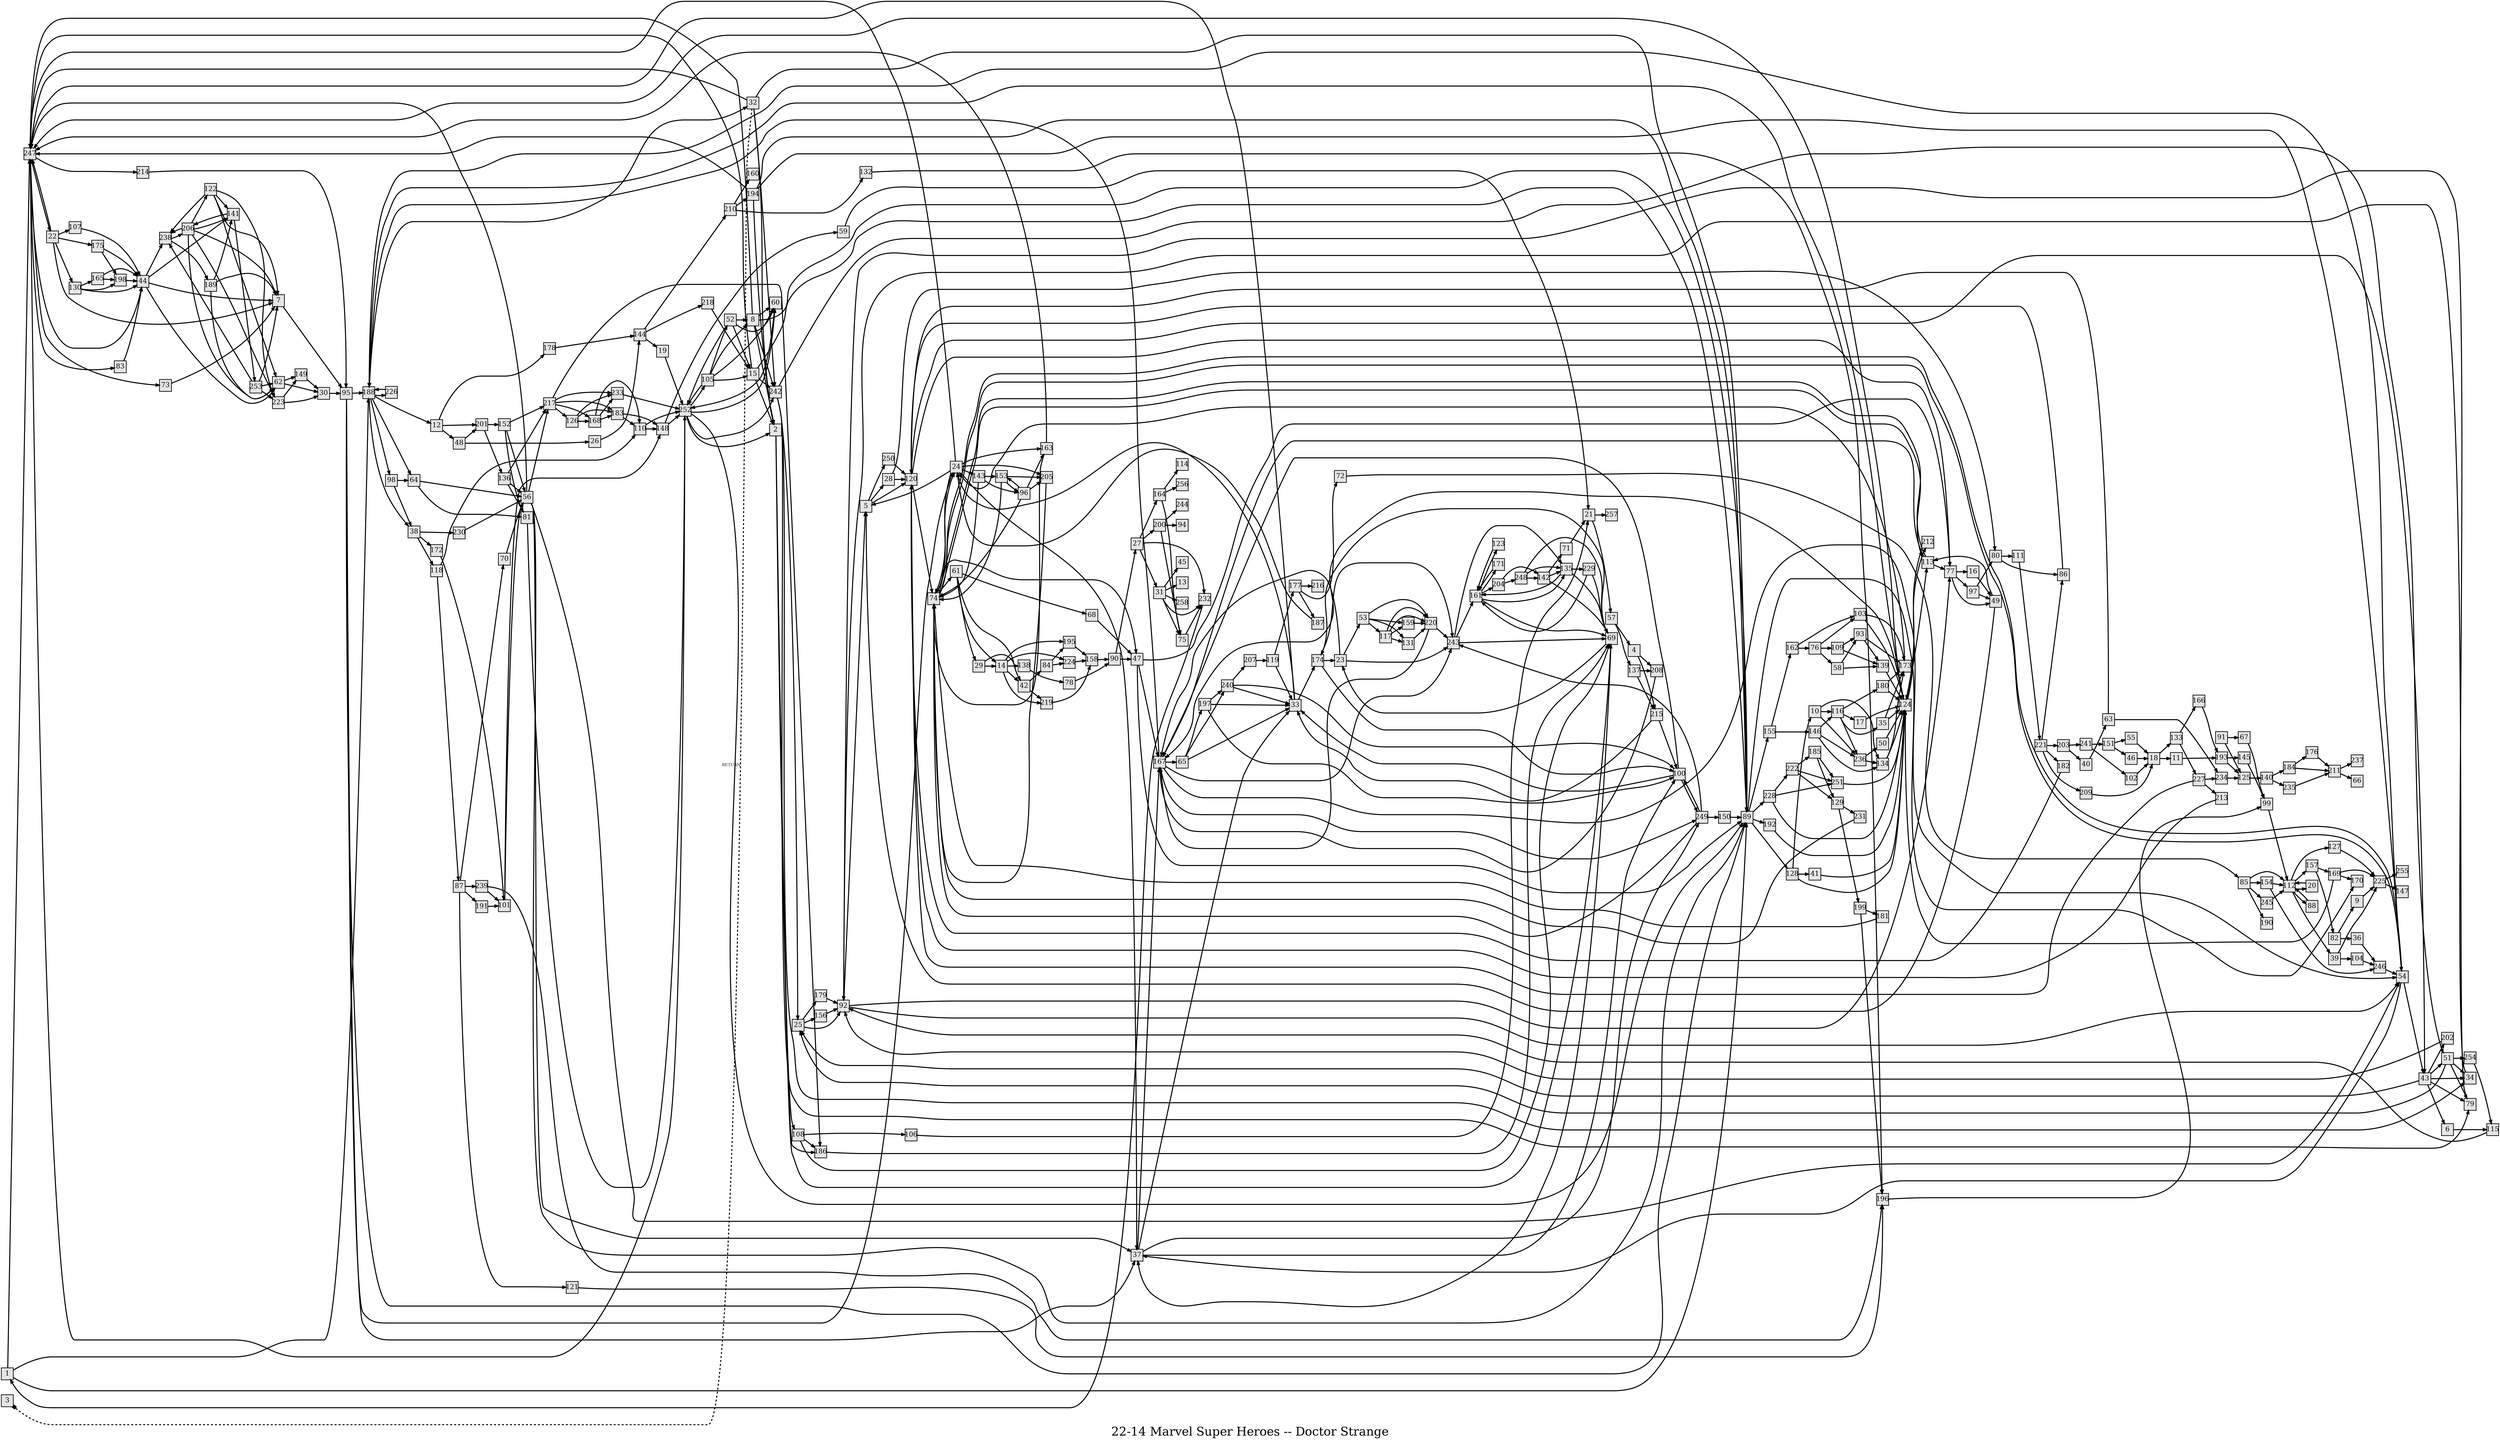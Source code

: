 digraph g{
  graph [ label="22-14 Marvel Super Heroes -- Doctor Strange" rankdir=LR, ordering=out, fontsize=36, nodesep="0.35", ranksep="0.45"];
  node  [shape=rect, penwidth=2, fontsize=20, style=filled, fillcolor=grey90, margin="0,0", labelfloat=true, regular=true, fixedsize=true];
  edge  [labelfloat=true, penwidth=3, fontsize=12];

  1 -> 247;
  1 -> 188;
  1 -> 89;
  2 -> 108;
  2 -> 186;
  2 -> 69;
  3 -> 32	[ xlabel="RETURN", dir=both, arrowhead=none, arrowtail=box, style=dashed, constraint=false, label="" ];
  4 -> 208;
  4 -> 215;
  5 -> 250;
  5 -> 28;
  5 -> 120;
  6 -> 115;
  7 -> 95;
  8 -> 60;
  8 -> 247;
  8 -> 89;
  8 -> 242;
  8 -> 2;
  9 -> 225;
  10 -> 134;
  10 -> 116;
  10 -> 236;
  11 -> 193;
  12 -> 178;
  12 -> 201;
  12 -> 48;
  13;
  14 -> 195;
  14 -> 224;
  14 -> 138;
  14 -> 42;
  14 -> 219;
  15 -> 247;
  15 -> 89;
  15 -> 242;
  15 -> 2;
  16 -> 49;
  17 -> 124;
  18 -> 133;
  18 -> 11;
  19 -> 252;
  20 -> 112;
  21 -> 257;
  21 -> 57;
  22 -> 107;
  22 -> 175;
  22 -> 130;
  22 -> 7;
  22 -> 247;
  23 -> 53;
  23 -> 243;
  23 -> 167;
  24 -> 163;
  24 -> 205;
  24 -> 143;
  24 -> 5;
  24 -> 247;
  24 -> 37;
  24 -> 74;
  25 -> 179;
  25 -> 156;
  25 -> 92;
  26 -> 144;
  27 -> 164;
  27 -> 200;
  27 -> 232;
  27 -> 31;
  28 -> 80;
  28 -> 120;
  29 -> 42;
  29 -> 14;
  30 -> 95;
  31 -> 45;
  31 -> 13;
  31 -> 258;
  31 -> 232;
  31 -> 75;
  32 -> 247;
  32 -> 89;
  32 -> 242;
  32 -> 2;
  33 -> 174;
  33 -> 247;
  33 -> 24;
  34 -> 92;
  35 -> 173;
  35 -> 124;
  36 -> 246;
  37 -> 167;
  37 -> 249;
  37 -> 100;
  37 -> 33;
  38 -> 230;
  38 -> 172;
  38 -> 118;
  39 -> 225;
  39 -> 104;
  40 -> 63;
  41 -> 124;
  42 -> 84;
  42 -> 219;
  43 -> 202;
  43 -> 51;
  43 -> 25;
  43 -> 34;
  43 -> 79;
  43 -> 6;
  44 -> 238;
  44 -> 141;
  44 -> 7;
  44 -> 62;
  45;
  46 -> 18;
  47 -> 77;
  47 -> 167;
  47 -> 89;
  48 -> 201;
  48 -> 26;
  49 -> 5;
  49 -> 113;
  50 -> 124;
  51 -> 254;
  51 -> 25;
  51 -> 34;
  51 -> 79;
  52 -> 8;
  52 -> 60;
  52 -> 15;
  52 -> 252;
  53 -> 220;
  53 -> 131;
  53 -> 159;
  53 -> 117;
  54 -> 43;
  54 -> 188;
  54 -> 37;
  54 -> 74;
  55 -> 18;
  56 -> 217;
  56 -> 54;
  56 -> 37;
  56 -> 247;
  56 -> 89;
  57 -> 4;
  57 -> 137;
  58 -> 93;
  58 -> 139;
  59 -> 21;
  60 -> 252;
  61 -> 68;
  61 -> 42;
  61 -> 14;
  61 -> 29;
  62 -> 149;
  62 -> 30;
  63 -> 234;
  63 -> 120;
  64 -> 56;
  64 -> 81;
  65 -> 197;
  65 -> 240;
  65 -> 33;
  66;
  67 -> 99;
  68 -> 47;
  69 -> 174;
  69 -> 23;
  69 -> 37;
  70 -> 56;
  71 -> 21;
  72 -> 85;
  73 -> 7;
  74 -> 24;
  74 -> 54;
  74 -> 113;
  74 -> 47;
  74 -> 61;
  75 -> 232;
  76 -> 103;
  76 -> 109;
  76 -> 58;
  77 -> 16;
  77 -> 97;
  77 -> 49;
  78 -> 90;
  79 -> 92;
  80 -> 111;
  80 -> 86;
  81 -> 252;
  82 -> 9;
  82 -> 36;
  83 -> 44;
  84 -> 195;
  84 -> 224;
  85 -> 112;
  85 -> 154;
  85 -> 245;
  85 -> 190;
  86 -> 120;
  87 -> 70;
  87 -> 239;
  87 -> 191;
  87 -> 121;
  88 -> 112;
  89 -> 170;
  89 -> 155;
  89 -> 228;
  89 -> 192;
  89 -> 128;
  90 -> 27;
  90 -> 47;
  91 -> 67;
  91 -> 125;
  92 -> 5;
  92 -> 77;
  92 -> 54;
  93 -> 173;
  93 -> 139;
  94;
  95 -> 188;
  95 -> 89;
  95 -> 24;
  95 -> 37;
  96 -> 153;
  96 -> 163;
  96 -> 205;
  96 -> 74;
  97 -> 80;
  97 -> 49;
  98 -> 64;
  98 -> 38;
  99 -> 112;
  100 -> 167;
  100 -> 249;
  100 -> 33;
  101 -> 148;
  101 -> 56;
  102 -> 18;
  103 -> 173;
  103 -> 124;
  104 -> 246;
  105 -> 52;
  105 -> 8;
  105 -> 60;
  105 -> 15;
  105 -> 252;
  106 -> 21;
  107 -> 44;
  108 -> 106;
  108 -> 186;
  108 -> 69;
  109 -> 93;
  109 -> 139;
  110 -> 252;
  110 -> 148;
  111 -> 221;
  112 -> 127;
  112 -> 157;
  112 -> 20;
  112 -> 88;
  112 -> 39;
  113 -> 77;
  113 -> 167;
  113 -> 74;
  114;
  115 -> 92;
  116 -> 180;
  116 -> 17;
  116 -> 35;
  116 -> 236;
  117 -> 220;
  117 -> 159;
  117 -> 131;
  117 -> 220;
  118 -> 110;
  118 -> 87;
  119 -> 177;
  119 -> 33;
  120 -> 43;
  120 -> 77;
  120 -> 74;
  121 -> 196;
  122 -> 223;
  122 -> 238;
  122 -> 141;
  122 -> 7;
  122 -> 62;
  123 -> 161;
  124 -> 212;
  124 -> 247;
  124 -> 188;
  124 -> 113;
  124 -> 167;
  125 -> 140;
  126 -> 233;
  126 -> 183;
  126 -> 168;
  127 -> 225;
  128 -> 10;
  128 -> 41;
  128 -> 124;
  129 -> 231;
  129 -> 199;
  130 -> 165;
  130 -> 44;
  130 -> 198;
  131 -> 220;
  132 -> 196;
  133 -> 166;
  133 -> 227;
  134 -> 173;
  134 -> 124;
  135 -> 229;
  135 -> 161;
  135 -> 69;
  136 -> 217;
  136 -> 56;
  136 -> 81;
  137 -> 208;
  137 -> 215;
  138 -> 78;
  139 -> 124;
  140 -> 184;
  140 -> 235;
  141 -> 206;
  141 -> 253;
  142 -> 71;
  142 -> 135;
  142 -> 69;
  143 -> 153;
  143 -> 96;
  143 -> 74;
  144 -> 210;
  144 -> 218;
  144 -> 19;
  145 -> 99;
  146 -> 116;
  146 -> 134;
  146 -> 236;
  147;
  148 -> 59;
  148 -> 252;
  149 -> 30;
  150 -> 89;
  151 -> 55;
  151 -> 46;
  152 -> 217;
  152 -> 56;
  152 -> 81;
  153 -> 205;
  153 -> 96;
  153 -> 74;
  154 -> 112;
  154 -> 246;
  155 -> 162;
  155 -> 146;
  156 -> 92;
  157 -> 169;
  157 -> 82;
  158 -> 90;
  159 -> 220;
  160;
  161 -> 204;
  161 -> 123;
  161 -> 171;
  161 -> 135;
  161 -> 69;
  162;
  162 -> 103;
  162 -> 76;
  163 -> 247;
  163 -> 74;
  164 -> 114;
  164 -> 256;
  164 -> 75;
  165 -> 44;
  165 -> 198;
  166 -> 193;
  167 -> 65;
  167 -> 243;
  167 -> 188;
  167 -> 54;
  167 -> 249;
  168 -> 110;
  168 -> 233;
  168 -> 183;
  169 -> 225;
  169 -> 170;
  169 -> 124;
  171 -> 161;
  172 -> 101;
  173 -> 24;
  174 -> 243;
  174 -> 23;
  174 -> 100;
  175 -> 44;
  175 -> 198;
  176 -> 211;
  177 -> 216;
  177 -> 72;
  177 -> 187;
  178 -> 144;
  179 -> 92;
  180 -> 173;
  180 -> 124;
  181 -> 74;
  182 -> 120;
  183 -> 148;
  183 -> 110;
  184 -> 176;
  184 -> 211;
  185 -> 251;
  185 -> 129;
  186 -> 69;
  187 -> 24;
  188 -> 32;
  188 -> 226;
  188 -> 64;
  188 -> 12;
  188 -> 98;
  188 -> 38;
  189 -> 141;
  189 -> 7;
  189 -> 62;
  190;
  191 -> 101;
  192 -> 124;
  193 -> 145;
  193 -> 125;
  194 -> 247;
  194 -> 89;
  194 -> 54;
  194 -> 2;
  195 -> 158;
  196 -> 99;
  197 -> 240;
  197 -> 100;
  197 -> 33;
  198 -> 44;
  199 -> 196;
  199 -> 181;
  200 -> 244;
  200 -> 94;
  200 -> 75;
  201 -> 152;
  201 -> 136;
  202 -> 92;
  203 -> 241;
  203 -> 40;
  204 -> 142;
  204 -> 248;
  205 -> 74;
  206 -> 122;
  206 -> 223;
  206 -> 238;
  206 -> 141;
  206 -> 7;
  206 -> 62;
  207 -> 119;
  208 -> 167;
  209 -> 18;
  210 -> 160;
  210 -> 194;
  210 -> 132;
  211 -> 237;
  211 -> 66;
  212 -> 124;
  213 -> 120;
  214 -> 95;
  215 -> 100;
  215 -> 33;
  217 -> 233;
  217 -> 183;
  217 -> 186;
  217 -> 168;
  217 -> 126;
  218 -> 15;
  219 -> 158;
  220 -> 243;
  220 -> 167;
  221 -> 203;
  221 -> 182;
  221 -> 209;
  221 -> 86;
  222 -> 185;
  222 -> 251;
  222 -> 129;
  223 -> 149;
  223 -> 30;
  224 -> 158;
  225 -> 255;
  225 -> 147;
  226 -> 188;
  227 -> 234;
  227 -> 213;
  227 -> 120;
  228 -> 222;
  228 -> 251;
  228 -> 124;
  229 -> 161;
  229 -> 69;
  230 -> 56;
  231 -> 74;
  232 -> 1;
  233 -> 252;
  234 -> 125;
  235 -> 211;
  236 -> 50;
  236 -> 134;
  237;
  238 -> 206;
  238 -> 189;
  239 -> 196;
  239 -> 101;
  240 -> 207;
  240 -> 100;
  240 -> 33;
  241 -> 151;
  241 -> 102;
  242 -> 51;
  242 -> 25;
  242 -> 34;
  242 -> 79;
  243 -> 135;
  243 -> 161;
  243 -> 69;
  244;
  245 -> 112;
  246 -> 54;
  247 -> 214;
  247 -> 22;
  247 -> 44;
  247 -> 73;
  247 -> 83;
  248 -> 135;
  248 -> 69;
  248 -> 142;
  249 -> 100;
  249 -> 243;
  249 -> 150;
  249 -> 74;
  250 -> 120;
  251 -> 124;
  252 -> 105;
  252 -> 60;
  252 -> 247;
  252 -> 89;
  252 -> 242;
  252 -> 2;
  253 -> 238;
  253 -> 7;
  253 -> 62;
  253 -> 223;
  254 -> 115;
  255;
  256;
  257;
  258;
}

